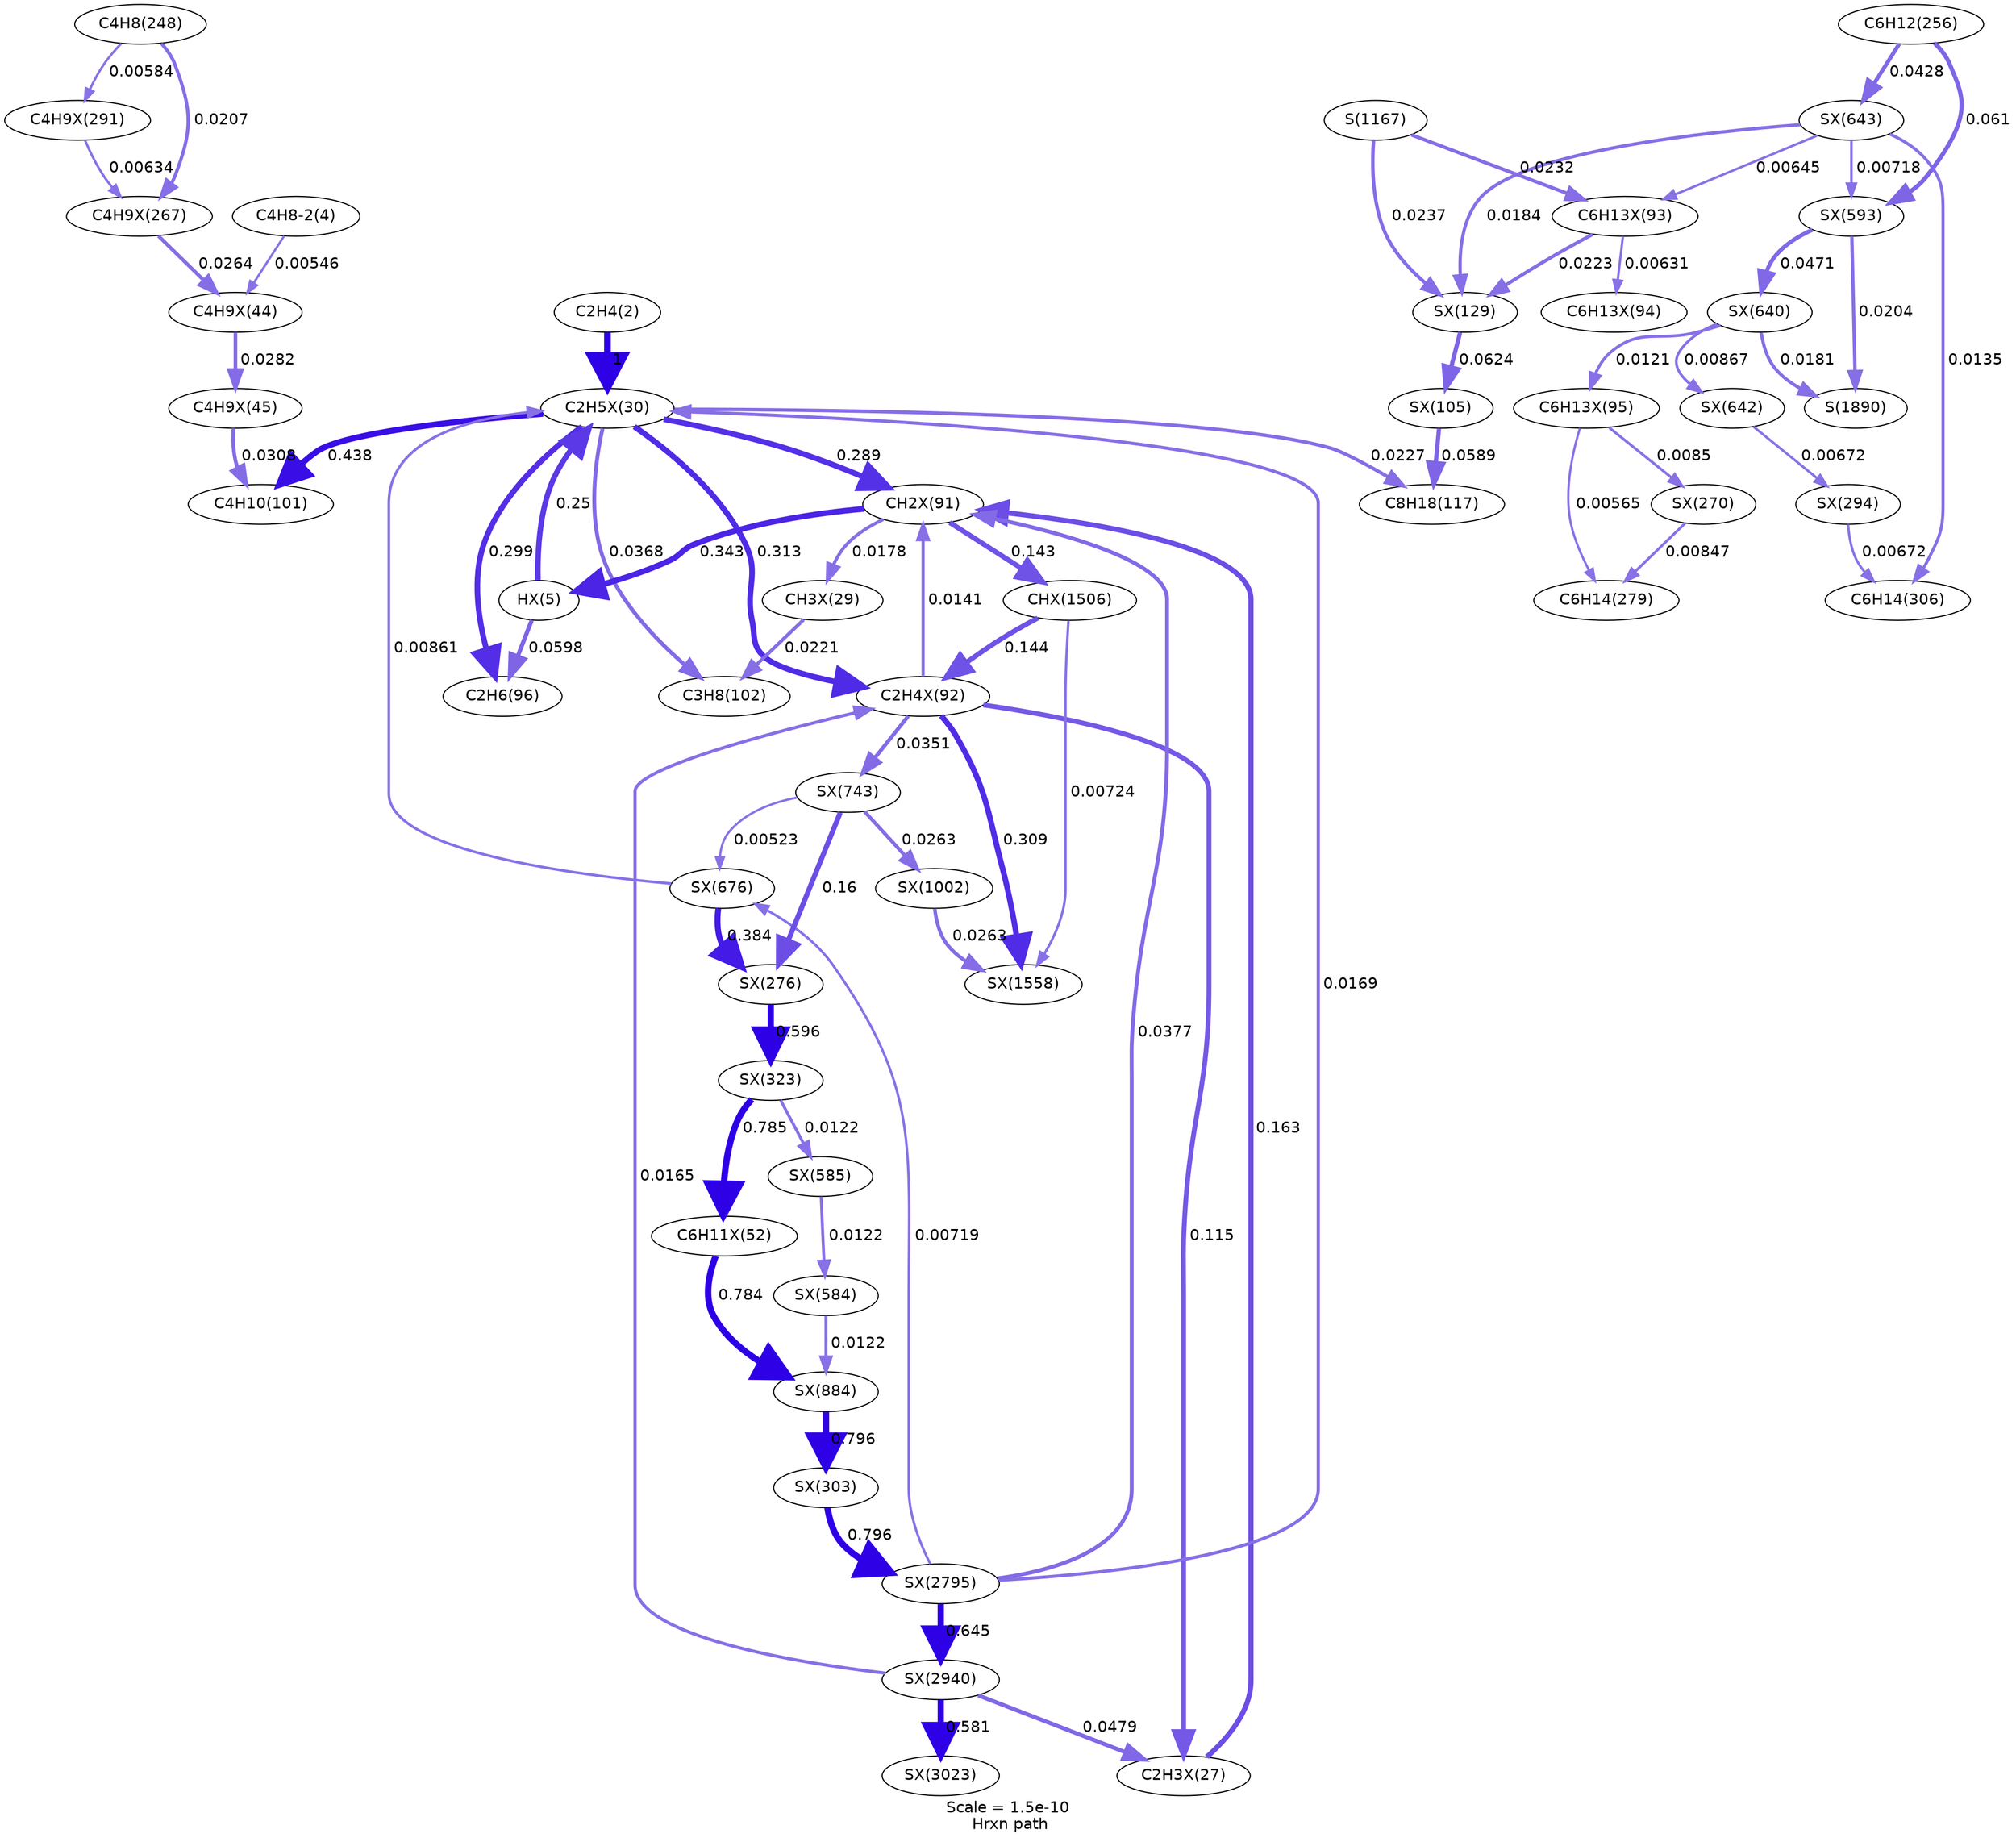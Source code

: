 digraph reaction_paths {
center=1;
s5 -> s32[fontname="Helvetica", style="setlinewidth(6)", arrowsize=3, color="0.7, 1.5, 0.9"
, label=" 1"];
s29 -> s32[fontname="Helvetica", style="setlinewidth(4.95)", arrowsize=2.48, color="0.7, 0.75, 0.9"
, label=" 0.25"];
s45 -> s29[fontname="Helvetica", style="setlinewidth(5.19)", arrowsize=2.6, color="0.7, 0.843, 0.9"
, label=" 0.343"];
s29 -> s9[fontname="Helvetica", style="setlinewidth(3.87)", arrowsize=1.94, color="0.7, 0.56, 0.9"
, label=" 0.0598"];
s30 -> s45[fontname="Helvetica", style="setlinewidth(4.63)", arrowsize=2.31, color="0.7, 0.663, 0.9"
, label=" 0.163"];
s46 -> s30[fontname="Helvetica", style="setlinewidth(4.37)", arrowsize=2.18, color="0.7, 0.615, 0.9"
, label=" 0.115"];
s86 -> s30[fontname="Helvetica", style="setlinewidth(3.71)", arrowsize=1.85, color="0.7, 0.548, 0.9"
, label=" 0.0479"];
s32 -> s10[fontname="Helvetica", style="setlinewidth(5.38)", arrowsize=2.69, color="0.7, 0.938, 0.9"
, label=" 0.438"];
s75 -> s32[fontname="Helvetica", style="setlinewidth(2.41)", arrowsize=1.21, color="0.7, 0.509, 0.9"
, label=" 0.00861"];
s32 -> s15[fontname="Helvetica", style="setlinewidth(3.14)", arrowsize=1.57, color="0.7, 0.523, 0.9"
, label=" 0.0227"];
s32 -> s45[fontname="Helvetica", style="setlinewidth(5.06)", arrowsize=2.53, color="0.7, 0.789, 0.9"
, label=" 0.289"];
s32 -> s46[fontname="Helvetica", style="setlinewidth(5.12)", arrowsize=2.56, color="0.7, 0.813, 0.9"
, label=" 0.313"];
s32 -> s9[fontname="Helvetica", style="setlinewidth(5.09)", arrowsize=2.54, color="0.7, 0.799, 0.9"
, label=" 0.299"];
s32 -> s11[fontname="Helvetica", style="setlinewidth(3.51)", arrowsize=1.75, color="0.7, 0.537, 0.9"
, label=" 0.0368"];
s84 -> s32[fontname="Helvetica", style="setlinewidth(2.92)", arrowsize=1.46, color="0.7, 0.517, 0.9"
, label=" 0.0169"];
s38 -> s10[fontname="Helvetica", style="setlinewidth(3.37)", arrowsize=1.69, color="0.7, 0.531, 0.9"
, label=" 0.0308"];
s37 -> s38[fontname="Helvetica", style="setlinewidth(3.3)", arrowsize=1.65, color="0.7, 0.528, 0.9"
, label=" 0.0282"];
s7 -> s37[fontname="Helvetica", style="setlinewidth(2.07)", arrowsize=1.03, color="0.7, 0.505, 0.9"
, label=" 0.00546"];
s57 -> s37[fontname="Helvetica", style="setlinewidth(3.26)", arrowsize=1.63, color="0.7, 0.526, 0.9"
, label=" 0.0264"];
s20 -> s57[fontname="Helvetica", style="setlinewidth(3.07)", arrowsize=1.54, color="0.7, 0.521, 0.9"
, label=" 0.0207"];
s60 -> s57[fontname="Helvetica", style="setlinewidth(2.18)", arrowsize=1.09, color="0.7, 0.506, 0.9"
, label=" 0.00634"];
s20 -> s60[fontname="Helvetica", style="setlinewidth(2.12)", arrowsize=1.06, color="0.7, 0.506, 0.9"
, label=" 0.00584"];
s49 -> s22[fontname="Helvetica", style="setlinewidth(2.09)", arrowsize=1.05, color="0.7, 0.506, 0.9"
, label=" 0.00565"];
s58 -> s22[fontname="Helvetica", style="setlinewidth(2.4)", arrowsize=1.2, color="0.7, 0.508, 0.9"
, label=" 0.00847"];
s72 -> s23[fontname="Helvetica", style="setlinewidth(2.75)", arrowsize=1.37, color="0.7, 0.513, 0.9"
, label=" 0.0135"];
s61 -> s23[fontname="Helvetica", style="setlinewidth(2.22)", arrowsize=1.11, color="0.7, 0.507, 0.9"
, label=" 0.00672"];
s75 -> s59[fontname="Helvetica", style="setlinewidth(5.28)", arrowsize=2.64, color="0.7, 0.884, 0.9"
, label=" 0.384"];
s77 -> s75[fontname="Helvetica", style="setlinewidth(2.03)", arrowsize=1.02, color="0.7, 0.505, 0.9"
, label=" 0.00523"];
s84 -> s75[fontname="Helvetica", style="setlinewidth(2.27)", arrowsize=1.14, color="0.7, 0.507, 0.9"
, label=" 0.00719"];
s59 -> s63[fontname="Helvetica", style="setlinewidth(5.61)", arrowsize=2.8, color="0.7, 1.1, 0.9"
, label=" 0.596"];
s77 -> s59[fontname="Helvetica", style="setlinewidth(4.61)", arrowsize=2.31, color="0.7, 0.66, 0.9"
, label=" 0.16"];
s63 -> s41[fontname="Helvetica", style="setlinewidth(5.82)", arrowsize=2.91, color="0.7, 1.28, 0.9"
, label=" 0.785"];
s63 -> s66[fontname="Helvetica", style="setlinewidth(2.67)", arrowsize=1.34, color="0.7, 0.512, 0.9"
, label=" 0.0122"];
s41 -> s78[fontname="Helvetica", style="setlinewidth(5.82)", arrowsize=2.91, color="0.7, 1.28, 0.9"
, label=" 0.784"];
s66 -> s65[fontname="Helvetica", style="setlinewidth(2.67)", arrowsize=1.34, color="0.7, 0.512, 0.9"
, label=" 0.0122"];
s46 -> s77[fontname="Helvetica", style="setlinewidth(3.47)", arrowsize=1.74, color="0.7, 0.535, 0.9"
, label=" 0.0351"];
s77 -> s79[fontname="Helvetica", style="setlinewidth(3.25)", arrowsize=1.63, color="0.7, 0.526, 0.9"
, label=" 0.0263"];
s51 -> s50[fontname="Helvetica", style="setlinewidth(3.91)", arrowsize=1.95, color="0.7, 0.562, 0.9"
, label=" 0.0624"];
s50 -> s15[fontname="Helvetica", style="setlinewidth(3.86)", arrowsize=1.93, color="0.7, 0.559, 0.9"
, label=" 0.0589"];
s47 -> s51[fontname="Helvetica", style="setlinewidth(3.13)", arrowsize=1.56, color="0.7, 0.522, 0.9"
, label=" 0.0223"];
s72 -> s51[fontname="Helvetica", style="setlinewidth(2.98)", arrowsize=1.49, color="0.7, 0.518, 0.9"
, label=" 0.0184"];
s25 -> s51[fontname="Helvetica", style="setlinewidth(3.17)", arrowsize=1.59, color="0.7, 0.524, 0.9"
, label=" 0.0237"];
s72 -> s47[fontname="Helvetica", style="setlinewidth(2.19)", arrowsize=1.1, color="0.7, 0.506, 0.9"
, label=" 0.00645"];
s47 -> s48[fontname="Helvetica", style="setlinewidth(2.18)", arrowsize=1.09, color="0.7, 0.506, 0.9"
, label=" 0.00631"];
s25 -> s47[fontname="Helvetica", style="setlinewidth(3.16)", arrowsize=1.58, color="0.7, 0.523, 0.9"
, label=" 0.0232"];
s21 -> s72[fontname="Helvetica", style="setlinewidth(3.62)", arrowsize=1.81, color="0.7, 0.543, 0.9"
, label=" 0.0428"];
s72 -> s67[fontname="Helvetica", style="setlinewidth(2.27)", arrowsize=1.14, color="0.7, 0.507, 0.9"
, label=" 0.00718"];
s21 -> s67[fontname="Helvetica", style="setlinewidth(3.89)", arrowsize=1.94, color="0.7, 0.561, 0.9"
, label=" 0.061"];
s45 -> s31[fontname="Helvetica", style="setlinewidth(2.96)", arrowsize=1.48, color="0.7, 0.518, 0.9"
, label=" 0.0178"];
s31 -> s11[fontname="Helvetica", style="setlinewidth(3.12)", arrowsize=1.56, color="0.7, 0.522, 0.9"
, label=" 0.0221"];
s45 -> s80[fontname="Helvetica", style="setlinewidth(4.53)", arrowsize=2.26, color="0.7, 0.643, 0.9"
, label=" 0.143"];
s46 -> s45[fontname="Helvetica", style="setlinewidth(2.78)", arrowsize=1.39, color="0.7, 0.514, 0.9"
, label=" 0.0141"];
s84 -> s45[fontname="Helvetica", style="setlinewidth(3.53)", arrowsize=1.76, color="0.7, 0.538, 0.9"
, label=" 0.0377"];
s80 -> s46[fontname="Helvetica", style="setlinewidth(4.54)", arrowsize=2.27, color="0.7, 0.644, 0.9"
, label=" 0.144"];
s80 -> s81[fontname="Helvetica", style="setlinewidth(2.28)", arrowsize=1.14, color="0.7, 0.507, 0.9"
, label=" 0.00724"];
s46 -> s81[fontname="Helvetica", style="setlinewidth(5.11)", arrowsize=2.56, color="0.7, 0.809, 0.9"
, label=" 0.309"];
s86 -> s46[fontname="Helvetica", style="setlinewidth(2.9)", arrowsize=1.45, color="0.7, 0.516, 0.9"
, label=" 0.0165"];
s79 -> s81[fontname="Helvetica", style="setlinewidth(3.25)", arrowsize=1.63, color="0.7, 0.526, 0.9"
, label=" 0.0263"];
s67 -> s70[fontname="Helvetica", style="setlinewidth(3.69)", arrowsize=1.85, color="0.7, 0.547, 0.9"
, label=" 0.0471"];
s67 -> s27[fontname="Helvetica", style="setlinewidth(3.06)", arrowsize=1.53, color="0.7, 0.52, 0.9"
, label=" 0.0204"];
s70 -> s71[fontname="Helvetica", style="setlinewidth(2.42)", arrowsize=1.21, color="0.7, 0.509, 0.9"
, label=" 0.00867"];
s70 -> s49[fontname="Helvetica", style="setlinewidth(2.67)", arrowsize=1.34, color="0.7, 0.512, 0.9"
, label=" 0.0121"];
s70 -> s27[fontname="Helvetica", style="setlinewidth(2.97)", arrowsize=1.48, color="0.7, 0.518, 0.9"
, label=" 0.0181"];
s71 -> s61[fontname="Helvetica", style="setlinewidth(2.22)", arrowsize=1.11, color="0.7, 0.507, 0.9"
, label=" 0.00672"];
s49 -> s58[fontname="Helvetica", style="setlinewidth(2.4)", arrowsize=1.2, color="0.7, 0.508, 0.9"
, label=" 0.0085"];
s65 -> s78[fontname="Helvetica", style="setlinewidth(2.67)", arrowsize=1.34, color="0.7, 0.512, 0.9"
, label=" 0.0122"];
s78 -> s62[fontname="Helvetica", style="setlinewidth(5.83)", arrowsize=2.91, color="0.7, 1.3, 0.9"
, label=" 0.796"];
s62 -> s84[fontname="Helvetica", style="setlinewidth(5.83)", arrowsize=2.91, color="0.7, 1.3, 0.9"
, label=" 0.796"];
s84 -> s86[fontname="Helvetica", style="setlinewidth(5.67)", arrowsize=2.83, color="0.7, 1.15, 0.9"
, label=" 0.645"];
s86 -> s87[fontname="Helvetica", style="setlinewidth(5.59)", arrowsize=2.79, color="0.7, 1.08, 0.9"
, label=" 0.581"];
s5 [ fontname="Helvetica", label="C2H4(2)"];
s7 [ fontname="Helvetica", label="C4H8-2(4)"];
s9 [ fontname="Helvetica", label="C2H6(96)"];
s10 [ fontname="Helvetica", label="C4H10(101)"];
s11 [ fontname="Helvetica", label="C3H8(102)"];
s15 [ fontname="Helvetica", label="C8H18(117)"];
s20 [ fontname="Helvetica", label="C4H8(248)"];
s21 [ fontname="Helvetica", label="C6H12(256)"];
s22 [ fontname="Helvetica", label="C6H14(279)"];
s23 [ fontname="Helvetica", label="C6H14(306)"];
s25 [ fontname="Helvetica", label="S(1167)"];
s27 [ fontname="Helvetica", label="S(1890)"];
s29 [ fontname="Helvetica", label="HX(5)"];
s30 [ fontname="Helvetica", label="C2H3X(27)"];
s31 [ fontname="Helvetica", label="CH3X(29)"];
s32 [ fontname="Helvetica", label="C2H5X(30)"];
s37 [ fontname="Helvetica", label="C4H9X(44)"];
s38 [ fontname="Helvetica", label="C4H9X(45)"];
s41 [ fontname="Helvetica", label="C6H11X(52)"];
s45 [ fontname="Helvetica", label="CH2X(91)"];
s46 [ fontname="Helvetica", label="C2H4X(92)"];
s47 [ fontname="Helvetica", label="C6H13X(93)"];
s48 [ fontname="Helvetica", label="C6H13X(94)"];
s49 [ fontname="Helvetica", label="C6H13X(95)"];
s50 [ fontname="Helvetica", label="SX(105)"];
s51 [ fontname="Helvetica", label="SX(129)"];
s57 [ fontname="Helvetica", label="C4H9X(267)"];
s58 [ fontname="Helvetica", label="SX(270)"];
s59 [ fontname="Helvetica", label="SX(276)"];
s60 [ fontname="Helvetica", label="C4H9X(291)"];
s61 [ fontname="Helvetica", label="SX(294)"];
s62 [ fontname="Helvetica", label="SX(303)"];
s63 [ fontname="Helvetica", label="SX(323)"];
s65 [ fontname="Helvetica", label="SX(584)"];
s66 [ fontname="Helvetica", label="SX(585)"];
s67 [ fontname="Helvetica", label="SX(593)"];
s70 [ fontname="Helvetica", label="SX(640)"];
s71 [ fontname="Helvetica", label="SX(642)"];
s72 [ fontname="Helvetica", label="SX(643)"];
s75 [ fontname="Helvetica", label="SX(676)"];
s77 [ fontname="Helvetica", label="SX(743)"];
s78 [ fontname="Helvetica", label="SX(884)"];
s79 [ fontname="Helvetica", label="SX(1002)"];
s80 [ fontname="Helvetica", label="CHX(1506)"];
s81 [ fontname="Helvetica", label="SX(1558)"];
s84 [ fontname="Helvetica", label="SX(2795)"];
s86 [ fontname="Helvetica", label="SX(2940)"];
s87 [ fontname="Helvetica", label="SX(3023)"];
 label = "Scale = 1.5e-10\l Hrxn path";
 fontname = "Helvetica";
}
